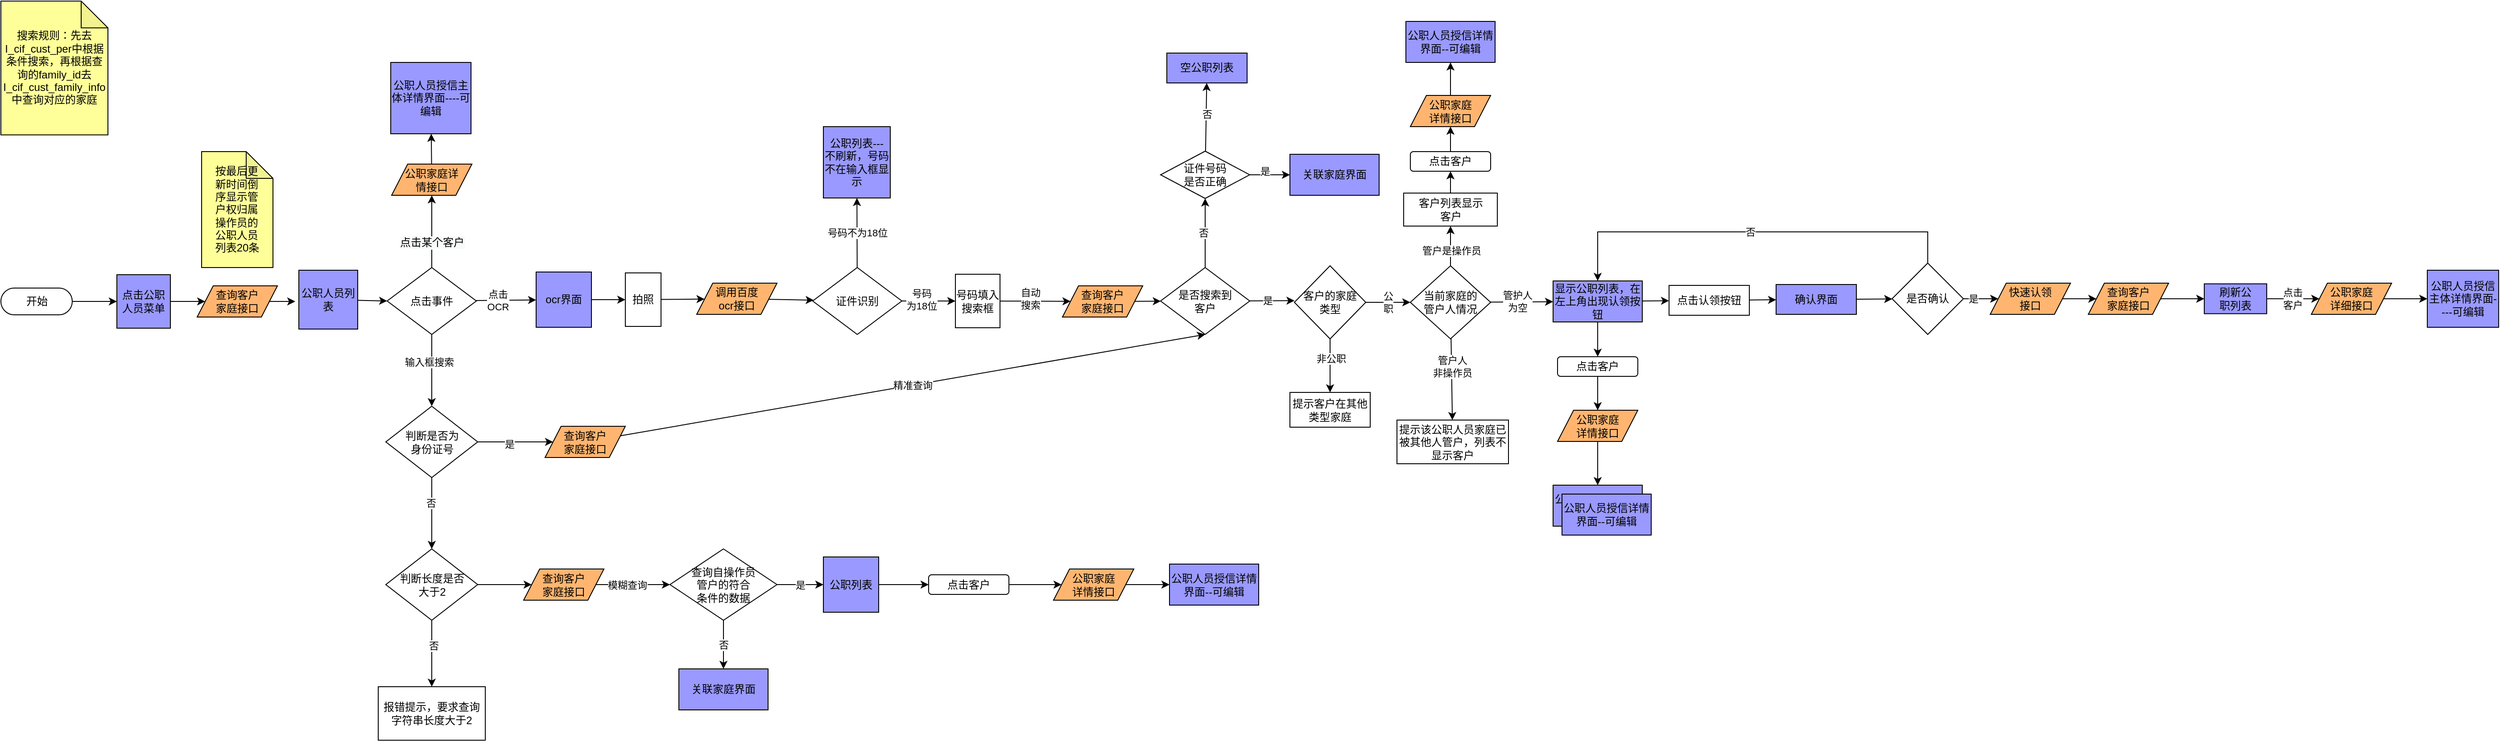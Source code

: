 <mxfile version="13.5.1" type="device"><diagram id="2UwWNchZj8bU8w-HAQsc" name="第 1 页"><mxGraphModel dx="1422" dy="840" grid="1" gridSize="10" guides="1" tooltips="1" connect="1" arrows="1" fold="1" page="1" pageScale="1" pageWidth="2920" pageHeight="1200" math="0" shadow="0"><root><mxCell id="0"/><mxCell id="1" parent="0"/><mxCell id="zcAgFGUy5xQjMNJDW5N5-7" style="edgeStyle=none;rounded=0;orthogonalLoop=1;jettySize=auto;html=1;exitX=1;exitY=0.5;exitDx=0;exitDy=0;exitPerimeter=0;entryX=0;entryY=0.5;entryDx=0;entryDy=0;" parent="1" source="zcAgFGUy5xQjMNJDW5N5-3" target="zcAgFGUy5xQjMNJDW5N5-5" edge="1"><mxGeometry relative="1" as="geometry"/></mxCell><mxCell id="zcAgFGUy5xQjMNJDW5N5-3" value="开始" style="html=1;dashed=0;whitespace=wrap;shape=mxgraph.dfd.start" parent="1" vertex="1"><mxGeometry x="40" y="333" width="80" height="30" as="geometry"/></mxCell><mxCell id="zcAgFGUy5xQjMNJDW5N5-9" style="edgeStyle=none;rounded=0;orthogonalLoop=1;jettySize=auto;html=1;exitX=1;exitY=0.5;exitDx=0;exitDy=0;entryX=0;entryY=0.5;entryDx=0;entryDy=0;" parent="1" source="zcAgFGUy5xQjMNJDW5N5-5" target="zcAgFGUy5xQjMNJDW5N5-8" edge="1"><mxGeometry relative="1" as="geometry"/></mxCell><mxCell id="zcAgFGUy5xQjMNJDW5N5-5" value="点击公职人员菜单" style="rounded=0;whiteSpace=wrap;html=1;fillColor=#9999FF;" parent="1" vertex="1"><mxGeometry x="170" y="318" width="60" height="60" as="geometry"/></mxCell><mxCell id="zcAgFGUy5xQjMNJDW5N5-11" style="edgeStyle=none;rounded=0;orthogonalLoop=1;jettySize=auto;html=1;exitX=1;exitY=0.5;exitDx=0;exitDy=0;" parent="1" source="zcAgFGUy5xQjMNJDW5N5-8" edge="1"><mxGeometry relative="1" as="geometry"><mxPoint x="370" y="348" as="targetPoint"/></mxGeometry></mxCell><mxCell id="zcAgFGUy5xQjMNJDW5N5-8" value="查询客户&lt;br&gt;家庭接口" style="shape=parallelogram;perimeter=parallelogramPerimeter;whiteSpace=wrap;html=1;fillColor=#FFB570;" parent="1" vertex="1"><mxGeometry x="260" y="330.5" width="90" height="35" as="geometry"/></mxCell><mxCell id="zcAgFGUy5xQjMNJDW5N5-15" style="edgeStyle=none;rounded=0;orthogonalLoop=1;jettySize=auto;html=1;entryX=0;entryY=0.5;entryDx=0;entryDy=0;" parent="1" source="zcAgFGUy5xQjMNJDW5N5-10" target="zcAgFGUy5xQjMNJDW5N5-12" edge="1"><mxGeometry relative="1" as="geometry"/></mxCell><mxCell id="zcAgFGUy5xQjMNJDW5N5-10" value="公职人员列表" style="whiteSpace=wrap;html=1;aspect=fixed;fillColor=#9999FF;" parent="1" vertex="1"><mxGeometry x="374" y="313" width="66" height="66" as="geometry"/></mxCell><mxCell id="zcAgFGUy5xQjMNJDW5N5-27" value="" style="edgeStyle=none;rounded=0;orthogonalLoop=1;jettySize=auto;html=1;" parent="1" source="zcAgFGUy5xQjMNJDW5N5-12" target="zcAgFGUy5xQjMNJDW5N5-26" edge="1"><mxGeometry relative="1" as="geometry"/></mxCell><mxCell id="zcAgFGUy5xQjMNJDW5N5-28" value="&lt;span style=&quot;font-size: 12px ; background-color: rgb(248 , 249 , 250)&quot;&gt;点击某个客户&lt;/span&gt;" style="edgeLabel;html=1;align=center;verticalAlign=middle;resizable=0;points=[];" parent="zcAgFGUy5xQjMNJDW5N5-27" vertex="1" connectable="0"><mxGeometry x="-0.312" relative="1" as="geometry"><mxPoint as="offset"/></mxGeometry></mxCell><mxCell id="zcAgFGUy5xQjMNJDW5N5-32" value="" style="edgeStyle=none;rounded=0;orthogonalLoop=1;jettySize=auto;html=1;" parent="1" source="zcAgFGUy5xQjMNJDW5N5-12" target="zcAgFGUy5xQjMNJDW5N5-31" edge="1"><mxGeometry relative="1" as="geometry"/></mxCell><mxCell id="zcAgFGUy5xQjMNJDW5N5-33" value="点击&lt;br&gt;OCR" style="edgeLabel;html=1;align=center;verticalAlign=middle;resizable=0;points=[];" parent="zcAgFGUy5xQjMNJDW5N5-32" vertex="1" connectable="0"><mxGeometry x="-0.271" relative="1" as="geometry"><mxPoint as="offset"/></mxGeometry></mxCell><mxCell id="4FM89wyImugkXl_mSRrf-85" value="" style="edgeStyle=orthogonalEdgeStyle;rounded=0;orthogonalLoop=1;jettySize=auto;html=1;" parent="1" source="zcAgFGUy5xQjMNJDW5N5-12" target="4FM89wyImugkXl_mSRrf-84" edge="1"><mxGeometry relative="1" as="geometry"/></mxCell><mxCell id="4FM89wyImugkXl_mSRrf-92" value="输入框搜索" style="edgeLabel;html=1;align=center;verticalAlign=middle;resizable=0;points=[];" parent="4FM89wyImugkXl_mSRrf-85" vertex="1" connectable="0"><mxGeometry x="-0.23" y="-3" relative="1" as="geometry"><mxPoint as="offset"/></mxGeometry></mxCell><mxCell id="zcAgFGUy5xQjMNJDW5N5-12" value="点击事件" style="rhombus;whiteSpace=wrap;html=1;fillColor=#FFFFFF;" parent="1" vertex="1"><mxGeometry x="473" y="310" width="100" height="75" as="geometry"/></mxCell><mxCell id="zcAgFGUy5xQjMNJDW5N5-23" value="搜索规则：先去I_cif_cust_per中根据条件搜索，再根据查询的family_id去I_cif_cust_family_info中查询对应的家庭" style="shape=note;whiteSpace=wrap;html=1;backgroundOutline=1;darkOpacity=0.05;fillColor=#FFFF99;" parent="1" vertex="1"><mxGeometry x="40" y="11.25" width="120" height="150" as="geometry"/></mxCell><mxCell id="zcAgFGUy5xQjMNJDW5N5-24" value="&lt;div style=&quot;text-align: justify&quot;&gt;&lt;span&gt;按最后更&lt;/span&gt;&lt;/div&gt;&lt;div style=&quot;text-align: justify&quot;&gt;&lt;span&gt;新时间倒&lt;/span&gt;&lt;/div&gt;&lt;div style=&quot;text-align: justify&quot;&gt;&lt;span&gt;序显示管&lt;/span&gt;&lt;/div&gt;&lt;div style=&quot;text-align: justify&quot;&gt;&lt;span&gt;户权归属&lt;/span&gt;&lt;/div&gt;&lt;div style=&quot;text-align: justify&quot;&gt;&lt;span&gt;操作员的&lt;/span&gt;&lt;/div&gt;&lt;div style=&quot;text-align: justify&quot;&gt;&lt;span&gt;公职人员&lt;/span&gt;&lt;/div&gt;&lt;div style=&quot;text-align: justify&quot;&gt;&lt;span&gt;列表20条&lt;/span&gt;&lt;/div&gt;" style="shape=note;whiteSpace=wrap;html=1;backgroundOutline=1;darkOpacity=0.05;fillColor=#FFFF99;align=center;" parent="1" vertex="1"><mxGeometry x="265" y="180" width="80" height="130" as="geometry"/></mxCell><mxCell id="zcAgFGUy5xQjMNJDW5N5-30" value="" style="edgeStyle=none;rounded=0;orthogonalLoop=1;jettySize=auto;html=1;" parent="1" source="zcAgFGUy5xQjMNJDW5N5-26" target="zcAgFGUy5xQjMNJDW5N5-29" edge="1"><mxGeometry relative="1" as="geometry"/></mxCell><mxCell id="zcAgFGUy5xQjMNJDW5N5-26" value="公职家庭详&lt;br&gt;情接口" style="shape=parallelogram;perimeter=parallelogramPerimeter;whiteSpace=wrap;html=1;fillColor=#FFB570;" parent="1" vertex="1"><mxGeometry x="478" y="194" width="90" height="35" as="geometry"/></mxCell><mxCell id="zcAgFGUy5xQjMNJDW5N5-29" value="公职人员授信主体详情界面----可编辑" style="rounded=0;whiteSpace=wrap;html=1;fillColor=#9999FF;" parent="1" vertex="1"><mxGeometry x="477" y="80" width="90" height="80" as="geometry"/></mxCell><mxCell id="zcAgFGUy5xQjMNJDW5N5-36" value="" style="edgeStyle=none;rounded=0;orthogonalLoop=1;jettySize=auto;html=1;" parent="1" source="zcAgFGUy5xQjMNJDW5N5-31" target="zcAgFGUy5xQjMNJDW5N5-35" edge="1"><mxGeometry relative="1" as="geometry"/></mxCell><mxCell id="zcAgFGUy5xQjMNJDW5N5-31" value="ocr界面" style="whiteSpace=wrap;html=1;aspect=fixed;fillColor=#9999FF;" parent="1" vertex="1"><mxGeometry x="640" y="315" width="62" height="62" as="geometry"/></mxCell><mxCell id="4FM89wyImugkXl_mSRrf-1" value="" style="edgeStyle=none;rounded=0;orthogonalLoop=1;jettySize=auto;html=1;" parent="1" source="zcAgFGUy5xQjMNJDW5N5-35" target="zcAgFGUy5xQjMNJDW5N5-37" edge="1"><mxGeometry relative="1" as="geometry"/></mxCell><mxCell id="zcAgFGUy5xQjMNJDW5N5-35" value="拍照" style="rounded=0;whiteSpace=wrap;html=1;fillColor=#FFFFFF;" parent="1" vertex="1"><mxGeometry x="740" y="316" width="40" height="60" as="geometry"/></mxCell><mxCell id="4FM89wyImugkXl_mSRrf-4" value="" style="edgeStyle=none;rounded=0;orthogonalLoop=1;jettySize=auto;html=1;" parent="1" source="zcAgFGUy5xQjMNJDW5N5-37" target="4FM89wyImugkXl_mSRrf-2" edge="1"><mxGeometry relative="1" as="geometry"/></mxCell><mxCell id="zcAgFGUy5xQjMNJDW5N5-37" value="调用百度&lt;br&gt;ocr接口" style="shape=parallelogram;perimeter=parallelogramPerimeter;whiteSpace=wrap;html=1;fillColor=#FFB570;" parent="1" vertex="1"><mxGeometry x="820" y="327.5" width="90" height="35" as="geometry"/></mxCell><mxCell id="4FM89wyImugkXl_mSRrf-5" value="" style="edgeStyle=none;rounded=0;orthogonalLoop=1;jettySize=auto;html=1;" parent="1" source="4FM89wyImugkXl_mSRrf-2" target="4FM89wyImugkXl_mSRrf-3" edge="1"><mxGeometry relative="1" as="geometry"/></mxCell><mxCell id="4FM89wyImugkXl_mSRrf-6" value="号码&lt;br&gt;为18位" style="edgeLabel;html=1;align=center;verticalAlign=middle;resizable=0;points=[];" parent="4FM89wyImugkXl_mSRrf-5" vertex="1" connectable="0"><mxGeometry x="-0.263" y="2" relative="1" as="geometry"><mxPoint as="offset"/></mxGeometry></mxCell><mxCell id="4FM89wyImugkXl_mSRrf-12" value="号码不为18位" style="edgeStyle=none;rounded=0;orthogonalLoop=1;jettySize=auto;html=1;" parent="1" source="4FM89wyImugkXl_mSRrf-2" target="4FM89wyImugkXl_mSRrf-10" edge="1"><mxGeometry relative="1" as="geometry"/></mxCell><mxCell id="4FM89wyImugkXl_mSRrf-2" value="证件识别" style="rhombus;whiteSpace=wrap;html=1;fillColor=#FFFFFF;" parent="1" vertex="1"><mxGeometry x="950" y="310" width="100" height="75" as="geometry"/></mxCell><mxCell id="4FM89wyImugkXl_mSRrf-8" value="" style="edgeStyle=none;rounded=0;orthogonalLoop=1;jettySize=auto;html=1;" parent="1" source="4FM89wyImugkXl_mSRrf-3" target="4FM89wyImugkXl_mSRrf-7" edge="1"><mxGeometry relative="1" as="geometry"/></mxCell><mxCell id="4FM89wyImugkXl_mSRrf-9" value="自动&lt;br&gt;搜索" style="edgeLabel;html=1;align=center;verticalAlign=middle;resizable=0;points=[];" parent="4FM89wyImugkXl_mSRrf-8" vertex="1" connectable="0"><mxGeometry x="-0.148" y="3" relative="1" as="geometry"><mxPoint as="offset"/></mxGeometry></mxCell><mxCell id="4FM89wyImugkXl_mSRrf-3" value="号码填入搜索框" style="rounded=0;whiteSpace=wrap;html=1;fillColor=#FFFFFF;" parent="1" vertex="1"><mxGeometry x="1110" y="317.5" width="50" height="60" as="geometry"/></mxCell><mxCell id="4FM89wyImugkXl_mSRrf-14" value="" style="edgeStyle=none;rounded=0;orthogonalLoop=1;jettySize=auto;html=1;" parent="1" source="4FM89wyImugkXl_mSRrf-7" target="4FM89wyImugkXl_mSRrf-13" edge="1"><mxGeometry relative="1" as="geometry"/></mxCell><mxCell id="4FM89wyImugkXl_mSRrf-7" value="查询客户&lt;br&gt;家庭接口" style="shape=parallelogram;perimeter=parallelogramPerimeter;whiteSpace=wrap;html=1;fillColor=#FFB570;" parent="1" vertex="1"><mxGeometry x="1230" y="330.5" width="90" height="35" as="geometry"/></mxCell><mxCell id="4FM89wyImugkXl_mSRrf-10" value="公职列表---&lt;br&gt;不刷新，号码不在输入框显示" style="rounded=0;whiteSpace=wrap;html=1;fillColor=#9999FF;" parent="1" vertex="1"><mxGeometry x="962" y="152" width="75" height="80" as="geometry"/></mxCell><mxCell id="4FM89wyImugkXl_mSRrf-18" value="" style="edgeStyle=none;rounded=0;orthogonalLoop=1;jettySize=auto;html=1;" parent="1" source="4FM89wyImugkXl_mSRrf-13" target="4FM89wyImugkXl_mSRrf-17" edge="1"><mxGeometry relative="1" as="geometry"/></mxCell><mxCell id="4FM89wyImugkXl_mSRrf-19" value="否" style="edgeLabel;html=1;align=center;verticalAlign=middle;resizable=0;points=[];" parent="4FM89wyImugkXl_mSRrf-18" vertex="1" connectable="0"><mxGeometry x="0.045" y="2" relative="1" as="geometry"><mxPoint y="1" as="offset"/></mxGeometry></mxCell><mxCell id="4FM89wyImugkXl_mSRrf-24" value="" style="edgeStyle=none;rounded=0;orthogonalLoop=1;jettySize=auto;html=1;" parent="1" source="4FM89wyImugkXl_mSRrf-13" edge="1"><mxGeometry relative="1" as="geometry"><mxPoint x="1490.142" y="347.142" as="targetPoint"/></mxGeometry></mxCell><mxCell id="4FM89wyImugkXl_mSRrf-25" value="是" style="edgeLabel;html=1;align=center;verticalAlign=middle;resizable=0;points=[];" parent="4FM89wyImugkXl_mSRrf-24" vertex="1" connectable="0"><mxGeometry x="-0.2" y="1" relative="1" as="geometry"><mxPoint as="offset"/></mxGeometry></mxCell><mxCell id="4FM89wyImugkXl_mSRrf-13" value="是否搜索到&lt;br&gt;客户" style="rhombus;whiteSpace=wrap;html=1;fillColor=#FFFFFF;" parent="1" vertex="1"><mxGeometry x="1340" y="310" width="100" height="75" as="geometry"/></mxCell><mxCell id="4FM89wyImugkXl_mSRrf-21" value="" style="edgeStyle=none;rounded=0;orthogonalLoop=1;jettySize=auto;html=1;" parent="1" source="4FM89wyImugkXl_mSRrf-17" target="4FM89wyImugkXl_mSRrf-20" edge="1"><mxGeometry relative="1" as="geometry"/></mxCell><mxCell id="4FM89wyImugkXl_mSRrf-22" value="否" style="edgeLabel;html=1;align=center;verticalAlign=middle;resizable=0;points=[];" parent="4FM89wyImugkXl_mSRrf-21" vertex="1" connectable="0"><mxGeometry x="0.101" y="-1" relative="1" as="geometry"><mxPoint as="offset"/></mxGeometry></mxCell><mxCell id="4FM89wyImugkXl_mSRrf-27" value="" style="edgeStyle=none;rounded=0;orthogonalLoop=1;jettySize=auto;html=1;" parent="1" source="4FM89wyImugkXl_mSRrf-17" target="4FM89wyImugkXl_mSRrf-26" edge="1"><mxGeometry relative="1" as="geometry"/></mxCell><mxCell id="4FM89wyImugkXl_mSRrf-28" value="是" style="edgeLabel;html=1;align=center;verticalAlign=middle;resizable=0;points=[];" parent="4FM89wyImugkXl_mSRrf-27" vertex="1" connectable="0"><mxGeometry x="-0.257" y="4" relative="1" as="geometry"><mxPoint as="offset"/></mxGeometry></mxCell><mxCell id="4FM89wyImugkXl_mSRrf-17" value="证件号码&lt;br&gt;是否正确" style="rhombus;whiteSpace=wrap;html=1;fillColor=#FFFFFF;" parent="1" vertex="1"><mxGeometry x="1340" y="179.5" width="100" height="53" as="geometry"/></mxCell><mxCell id="4FM89wyImugkXl_mSRrf-20" value="空公职列表" style="whiteSpace=wrap;html=1;fillColor=#9999FF;" parent="1" vertex="1"><mxGeometry x="1347" y="69.5" width="90" height="33.5" as="geometry"/></mxCell><mxCell id="4FM89wyImugkXl_mSRrf-30" value="" style="edgeStyle=none;rounded=0;orthogonalLoop=1;jettySize=auto;html=1;" parent="1" source="4FM89wyImugkXl_mSRrf-23" target="4FM89wyImugkXl_mSRrf-29" edge="1"><mxGeometry relative="1" as="geometry"/></mxCell><mxCell id="4FM89wyImugkXl_mSRrf-31" value="非公职" style="edgeLabel;html=1;align=center;verticalAlign=middle;resizable=0;points=[];" parent="4FM89wyImugkXl_mSRrf-30" vertex="1" connectable="0"><mxGeometry x="-0.275" y="1" relative="1" as="geometry"><mxPoint as="offset"/></mxGeometry></mxCell><mxCell id="4FM89wyImugkXl_mSRrf-33" value="公&lt;br&gt;职" style="edgeStyle=none;rounded=0;orthogonalLoop=1;jettySize=auto;html=1;" parent="1" source="4FM89wyImugkXl_mSRrf-23" target="4FM89wyImugkXl_mSRrf-32" edge="1"><mxGeometry relative="1" as="geometry"/></mxCell><mxCell id="4FM89wyImugkXl_mSRrf-23" value="客户的家庭&lt;br&gt;类型" style="rhombus;whiteSpace=wrap;html=1;fillColor=#FFFFFF;" parent="1" vertex="1"><mxGeometry x="1490" y="308" width="80" height="82" as="geometry"/></mxCell><mxCell id="4FM89wyImugkXl_mSRrf-26" value="关联家庭界面" style="whiteSpace=wrap;html=1;fillColor=#9999FF;" parent="1" vertex="1"><mxGeometry x="1485" y="183" width="100" height="46" as="geometry"/></mxCell><mxCell id="4FM89wyImugkXl_mSRrf-29" value="提示客户在其他类型家庭" style="whiteSpace=wrap;html=1;fillColor=#FFFFFF;" parent="1" vertex="1"><mxGeometry x="1485" y="450" width="90" height="39" as="geometry"/></mxCell><mxCell id="4FM89wyImugkXl_mSRrf-35" value="" style="edgeStyle=none;rounded=0;orthogonalLoop=1;jettySize=auto;html=1;" parent="1" source="4FM89wyImugkXl_mSRrf-32" target="4FM89wyImugkXl_mSRrf-34" edge="1"><mxGeometry relative="1" as="geometry"/></mxCell><mxCell id="4FM89wyImugkXl_mSRrf-36" value="管户人&lt;br&gt;非操作员" style="edgeLabel;html=1;align=center;verticalAlign=middle;resizable=0;points=[];" parent="4FM89wyImugkXl_mSRrf-35" vertex="1" connectable="0"><mxGeometry x="-0.31" y="1" relative="1" as="geometry"><mxPoint as="offset"/></mxGeometry></mxCell><mxCell id="4FM89wyImugkXl_mSRrf-38" value="" style="edgeStyle=none;rounded=0;orthogonalLoop=1;jettySize=auto;html=1;" parent="1" source="4FM89wyImugkXl_mSRrf-32" target="4FM89wyImugkXl_mSRrf-37" edge="1"><mxGeometry relative="1" as="geometry"/></mxCell><mxCell id="4FM89wyImugkXl_mSRrf-49" value="管户是操作员" style="edgeLabel;html=1;align=center;verticalAlign=middle;resizable=0;points=[];" parent="4FM89wyImugkXl_mSRrf-38" vertex="1" connectable="0"><mxGeometry x="-0.209" y="-1" relative="1" as="geometry"><mxPoint as="offset"/></mxGeometry></mxCell><mxCell id="4FM89wyImugkXl_mSRrf-51" value="" style="edgeStyle=none;rounded=0;orthogonalLoop=1;jettySize=auto;html=1;" parent="1" source="4FM89wyImugkXl_mSRrf-32" target="4FM89wyImugkXl_mSRrf-50" edge="1"><mxGeometry relative="1" as="geometry"/></mxCell><mxCell id="4FM89wyImugkXl_mSRrf-52" value="管护人&lt;br&gt;为空" style="edgeLabel;html=1;align=center;verticalAlign=middle;resizable=0;points=[];" parent="4FM89wyImugkXl_mSRrf-51" vertex="1" connectable="0"><mxGeometry x="-0.3" y="2" relative="1" as="geometry"><mxPoint x="5.31" y="0.92" as="offset"/></mxGeometry></mxCell><mxCell id="4FM89wyImugkXl_mSRrf-32" value="当前家庭的&lt;br&gt;管户人情况" style="rhombus;whiteSpace=wrap;html=1;fillColor=#FFFFFF;" parent="1" vertex="1"><mxGeometry x="1620" y="308" width="90" height="82" as="geometry"/></mxCell><mxCell id="4FM89wyImugkXl_mSRrf-34" value="提示该公职人员家庭已被其他人管户，列表不显示客户" style="whiteSpace=wrap;html=1;fillColor=#FFFFFF;" parent="1" vertex="1"><mxGeometry x="1605" y="481" width="125" height="49" as="geometry"/></mxCell><mxCell id="4FM89wyImugkXl_mSRrf-40" value="" style="edgeStyle=none;rounded=0;orthogonalLoop=1;jettySize=auto;html=1;" parent="1" source="4FM89wyImugkXl_mSRrf-37" target="4FM89wyImugkXl_mSRrf-39" edge="1"><mxGeometry relative="1" as="geometry"/></mxCell><mxCell id="4FM89wyImugkXl_mSRrf-37" value="客户列表显示&lt;br&gt;客户" style="whiteSpace=wrap;html=1;fillColor=#FFFFFF;" parent="1" vertex="1"><mxGeometry x="1612.5" y="226.5" width="105" height="37" as="geometry"/></mxCell><mxCell id="4FM89wyImugkXl_mSRrf-45" value="" style="edgeStyle=none;rounded=0;orthogonalLoop=1;jettySize=auto;html=1;" parent="1" source="4FM89wyImugkXl_mSRrf-39" target="4FM89wyImugkXl_mSRrf-43" edge="1"><mxGeometry relative="1" as="geometry"/></mxCell><mxCell id="4FM89wyImugkXl_mSRrf-39" value="点击客户" style="rounded=1;whiteSpace=wrap;html=1;fillColor=#FFFFFF;" parent="1" vertex="1"><mxGeometry x="1620" y="180" width="90" height="22" as="geometry"/></mxCell><mxCell id="4FM89wyImugkXl_mSRrf-48" value="" style="edgeStyle=none;rounded=0;orthogonalLoop=1;jettySize=auto;html=1;" parent="1" source="4FM89wyImugkXl_mSRrf-43" target="4FM89wyImugkXl_mSRrf-47" edge="1"><mxGeometry relative="1" as="geometry"/></mxCell><mxCell id="4FM89wyImugkXl_mSRrf-43" value="公职家庭&lt;br&gt;详情接口" style="shape=parallelogram;perimeter=parallelogramPerimeter;whiteSpace=wrap;html=1;fillColor=#FFB570;" parent="1" vertex="1"><mxGeometry x="1620" y="117" width="90" height="35" as="geometry"/></mxCell><mxCell id="4FM89wyImugkXl_mSRrf-47" value="公职人员授信详情界面--可编辑" style="whiteSpace=wrap;html=1;fillColor=#9999FF;" parent="1" vertex="1"><mxGeometry x="1615" y="34" width="100" height="46" as="geometry"/></mxCell><mxCell id="4FM89wyImugkXl_mSRrf-57" value="" style="edgeStyle=none;rounded=0;orthogonalLoop=1;jettySize=auto;html=1;" parent="1" source="4FM89wyImugkXl_mSRrf-50" target="4FM89wyImugkXl_mSRrf-53" edge="1"><mxGeometry relative="1" as="geometry"/></mxCell><mxCell id="4FM89wyImugkXl_mSRrf-82" value="" style="edgeStyle=orthogonalEdgeStyle;rounded=0;orthogonalLoop=1;jettySize=auto;html=1;entryX=0.5;entryY=0;entryDx=0;entryDy=0;" parent="1" source="4FM89wyImugkXl_mSRrf-50" target="4FM89wyImugkXl_mSRrf-71" edge="1"><mxGeometry relative="1" as="geometry"/></mxCell><mxCell id="4FM89wyImugkXl_mSRrf-50" value="显示公职列表，在左上角出现认领按钮" style="whiteSpace=wrap;html=1;fillColor=#9999FF;" parent="1" vertex="1"><mxGeometry x="1780" y="325" width="100" height="46" as="geometry"/></mxCell><mxCell id="4FM89wyImugkXl_mSRrf-58" value="" style="edgeStyle=none;rounded=0;orthogonalLoop=1;jettySize=auto;html=1;" parent="1" source="4FM89wyImugkXl_mSRrf-53" target="4FM89wyImugkXl_mSRrf-54" edge="1"><mxGeometry relative="1" as="geometry"/></mxCell><mxCell id="4FM89wyImugkXl_mSRrf-53" value="点击认领按钮" style="whiteSpace=wrap;html=1;fillColor=#FFFFFF;" parent="1" vertex="1"><mxGeometry x="1910" y="330" width="90" height="33.5" as="geometry"/></mxCell><mxCell id="4FM89wyImugkXl_mSRrf-56" value="" style="edgeStyle=none;rounded=0;orthogonalLoop=1;jettySize=auto;html=1;" parent="1" source="4FM89wyImugkXl_mSRrf-54" target="4FM89wyImugkXl_mSRrf-55" edge="1"><mxGeometry relative="1" as="geometry"/></mxCell><mxCell id="4FM89wyImugkXl_mSRrf-54" value="确认界面" style="whiteSpace=wrap;html=1;fillColor=#9999FF;" parent="1" vertex="1"><mxGeometry x="2030" y="329" width="90" height="33.5" as="geometry"/></mxCell><mxCell id="4FM89wyImugkXl_mSRrf-59" style="edgeStyle=orthogonalEdgeStyle;rounded=0;orthogonalLoop=1;jettySize=auto;html=1;entryX=0.5;entryY=0;entryDx=0;entryDy=0;" parent="1" source="4FM89wyImugkXl_mSRrf-55" target="4FM89wyImugkXl_mSRrf-50" edge="1"><mxGeometry relative="1" as="geometry"><Array as="points"><mxPoint x="2200" y="270"/><mxPoint x="1830" y="270"/></Array></mxGeometry></mxCell><mxCell id="4FM89wyImugkXl_mSRrf-60" value="否" style="edgeLabel;html=1;align=center;verticalAlign=middle;resizable=0;points=[];" parent="4FM89wyImugkXl_mSRrf-59" vertex="1" connectable="0"><mxGeometry x="0.017" relative="1" as="geometry"><mxPoint as="offset"/></mxGeometry></mxCell><mxCell id="4FM89wyImugkXl_mSRrf-64" value="是" style="edgeStyle=orthogonalEdgeStyle;rounded=0;orthogonalLoop=1;jettySize=auto;html=1;" parent="1" source="4FM89wyImugkXl_mSRrf-55" target="4FM89wyImugkXl_mSRrf-61" edge="1"><mxGeometry relative="1" as="geometry"/></mxCell><mxCell id="4FM89wyImugkXl_mSRrf-55" value="是否确认" style="rhombus;whiteSpace=wrap;html=1;fillColor=#FFFFFF;" parent="1" vertex="1"><mxGeometry x="2160" y="305" width="80" height="80" as="geometry"/></mxCell><mxCell id="4FM89wyImugkXl_mSRrf-63" value="" style="edgeStyle=orthogonalEdgeStyle;rounded=0;orthogonalLoop=1;jettySize=auto;html=1;" parent="1" source="4FM89wyImugkXl_mSRrf-61" target="4FM89wyImugkXl_mSRrf-62" edge="1"><mxGeometry relative="1" as="geometry"/></mxCell><mxCell id="4FM89wyImugkXl_mSRrf-61" value="快速认领&lt;br&gt;接口" style="shape=parallelogram;perimeter=parallelogramPerimeter;whiteSpace=wrap;html=1;fillColor=#FFB570;" parent="1" vertex="1"><mxGeometry x="2270" y="327.5" width="90" height="35" as="geometry"/></mxCell><mxCell id="4FM89wyImugkXl_mSRrf-66" value="" style="edgeStyle=orthogonalEdgeStyle;rounded=0;orthogonalLoop=1;jettySize=auto;html=1;" parent="1" source="4FM89wyImugkXl_mSRrf-62" target="4FM89wyImugkXl_mSRrf-65" edge="1"><mxGeometry relative="1" as="geometry"/></mxCell><mxCell id="4FM89wyImugkXl_mSRrf-62" value="查询客户&lt;br&gt;家庭接口" style="shape=parallelogram;perimeter=parallelogramPerimeter;whiteSpace=wrap;html=1;fillColor=#FFB570;" parent="1" vertex="1"><mxGeometry x="2380" y="327.5" width="90" height="35" as="geometry"/></mxCell><mxCell id="4FM89wyImugkXl_mSRrf-70" value="点击&lt;br&gt;客户" style="edgeStyle=orthogonalEdgeStyle;rounded=0;orthogonalLoop=1;jettySize=auto;html=1;" parent="1" source="4FM89wyImugkXl_mSRrf-65" target="4FM89wyImugkXl_mSRrf-67" edge="1"><mxGeometry relative="1" as="geometry"/></mxCell><mxCell id="4FM89wyImugkXl_mSRrf-65" value="刷新公&lt;br&gt;职列表" style="whiteSpace=wrap;html=1;fillColor=#9999FF;" parent="1" vertex="1"><mxGeometry x="2510" y="328.25" width="70" height="33.5" as="geometry"/></mxCell><mxCell id="4FM89wyImugkXl_mSRrf-69" value="" style="edgeStyle=orthogonalEdgeStyle;rounded=0;orthogonalLoop=1;jettySize=auto;html=1;" parent="1" source="4FM89wyImugkXl_mSRrf-67" target="4FM89wyImugkXl_mSRrf-68" edge="1"><mxGeometry relative="1" as="geometry"/></mxCell><mxCell id="4FM89wyImugkXl_mSRrf-67" value="公职家庭&lt;br&gt;详细接口" style="shape=parallelogram;perimeter=parallelogramPerimeter;whiteSpace=wrap;html=1;fillColor=#FFB570;" parent="1" vertex="1"><mxGeometry x="2630" y="327.5" width="90" height="35" as="geometry"/></mxCell><mxCell id="4FM89wyImugkXl_mSRrf-68" value="公职人员授信主体详情界面----可编辑" style="whiteSpace=wrap;html=1;fillColor=#9999FF;" parent="1" vertex="1"><mxGeometry x="2760" y="313" width="80" height="64" as="geometry"/></mxCell><mxCell id="4FM89wyImugkXl_mSRrf-83" value="" style="edgeStyle=orthogonalEdgeStyle;rounded=0;orthogonalLoop=1;jettySize=auto;html=1;" parent="1" source="4FM89wyImugkXl_mSRrf-71" target="4FM89wyImugkXl_mSRrf-72" edge="1"><mxGeometry relative="1" as="geometry"/></mxCell><mxCell id="4FM89wyImugkXl_mSRrf-71" value="点击客户" style="rounded=1;whiteSpace=wrap;html=1;fillColor=#FFFFFF;" parent="1" vertex="1"><mxGeometry x="1785" y="410" width="90" height="22" as="geometry"/></mxCell><mxCell id="4FM89wyImugkXl_mSRrf-78" value="" style="edgeStyle=orthogonalEdgeStyle;rounded=0;orthogonalLoop=1;jettySize=auto;html=1;" parent="1" source="4FM89wyImugkXl_mSRrf-72" target="4FM89wyImugkXl_mSRrf-73" edge="1"><mxGeometry relative="1" as="geometry"/></mxCell><mxCell id="4FM89wyImugkXl_mSRrf-72" value="公职家庭&lt;br&gt;详情接口" style="shape=parallelogram;perimeter=parallelogramPerimeter;whiteSpace=wrap;html=1;fillColor=#FFB570;" parent="1" vertex="1"><mxGeometry x="1785" y="470" width="90" height="35" as="geometry"/></mxCell><mxCell id="4FM89wyImugkXl_mSRrf-73" value="公职人员授信详情界面--可编辑" style="whiteSpace=wrap;html=1;fillColor=#9999FF;" parent="1" vertex="1"><mxGeometry x="1780" y="554" width="100" height="46" as="geometry"/></mxCell><mxCell id="4FM89wyImugkXl_mSRrf-87" value="" style="edgeStyle=orthogonalEdgeStyle;rounded=0;orthogonalLoop=1;jettySize=auto;html=1;" parent="1" source="4FM89wyImugkXl_mSRrf-84" target="4FM89wyImugkXl_mSRrf-86" edge="1"><mxGeometry relative="1" as="geometry"/></mxCell><mxCell id="4FM89wyImugkXl_mSRrf-91" value="否" style="edgeLabel;html=1;align=center;verticalAlign=middle;resizable=0;points=[];" parent="4FM89wyImugkXl_mSRrf-87" vertex="1" connectable="0"><mxGeometry x="-0.287" y="-1" relative="1" as="geometry"><mxPoint as="offset"/></mxGeometry></mxCell><mxCell id="4FM89wyImugkXl_mSRrf-94" value="" style="edgeStyle=orthogonalEdgeStyle;rounded=0;orthogonalLoop=1;jettySize=auto;html=1;" parent="1" source="4FM89wyImugkXl_mSRrf-84" target="4FM89wyImugkXl_mSRrf-93" edge="1"><mxGeometry relative="1" as="geometry"/></mxCell><mxCell id="4FM89wyImugkXl_mSRrf-95" value="是" style="edgeLabel;html=1;align=center;verticalAlign=middle;resizable=0;points=[];" parent="4FM89wyImugkXl_mSRrf-94" vertex="1" connectable="0"><mxGeometry x="-0.168" y="-2" relative="1" as="geometry"><mxPoint as="offset"/></mxGeometry></mxCell><mxCell id="4FM89wyImugkXl_mSRrf-84" value="判断是否为&lt;br&gt;身份证号" style="rhombus;whiteSpace=wrap;html=1;fillColor=#FFFFFF;" parent="1" vertex="1"><mxGeometry x="471.5" y="465.5" width="103" height="80" as="geometry"/></mxCell><mxCell id="4FM89wyImugkXl_mSRrf-89" value="" style="edgeStyle=orthogonalEdgeStyle;rounded=0;orthogonalLoop=1;jettySize=auto;html=1;" parent="1" source="4FM89wyImugkXl_mSRrf-86" target="4FM89wyImugkXl_mSRrf-88" edge="1"><mxGeometry relative="1" as="geometry"/></mxCell><mxCell id="4FM89wyImugkXl_mSRrf-90" value="否" style="edgeLabel;html=1;align=center;verticalAlign=middle;resizable=0;points=[];" parent="4FM89wyImugkXl_mSRrf-89" vertex="1" connectable="0"><mxGeometry x="-0.278" y="2" relative="1" as="geometry"><mxPoint y="1" as="offset"/></mxGeometry></mxCell><mxCell id="4FM89wyImugkXl_mSRrf-110" value="" style="edgeStyle=none;rounded=0;orthogonalLoop=1;jettySize=auto;html=1;" parent="1" source="4FM89wyImugkXl_mSRrf-86" target="4FM89wyImugkXl_mSRrf-98" edge="1"><mxGeometry relative="1" as="geometry"/></mxCell><mxCell id="4FM89wyImugkXl_mSRrf-86" value="判断长度是否&lt;br&gt;大于2" style="rhombus;whiteSpace=wrap;html=1;fillColor=#FFFFFF;" parent="1" vertex="1"><mxGeometry x="471.5" y="625.5" width="103" height="80" as="geometry"/></mxCell><mxCell id="4FM89wyImugkXl_mSRrf-88" value="报错提示，要求查询字符串长度大于2" style="whiteSpace=wrap;html=1;fillColor=#FFFFFF;" parent="1" vertex="1"><mxGeometry x="463" y="780" width="120" height="60" as="geometry"/></mxCell><mxCell id="4FM89wyImugkXl_mSRrf-97" value="精准查询" style="edgeStyle=none;rounded=0;orthogonalLoop=1;jettySize=auto;html=1;entryX=0.5;entryY=1;entryDx=0;entryDy=0;" parent="1" source="4FM89wyImugkXl_mSRrf-93" target="4FM89wyImugkXl_mSRrf-13" edge="1"><mxGeometry relative="1" as="geometry"><mxPoint x="1390" y="390" as="targetPoint"/></mxGeometry></mxCell><mxCell id="4FM89wyImugkXl_mSRrf-93" value="查询客户&lt;br&gt;家庭接口" style="shape=parallelogram;perimeter=parallelogramPerimeter;whiteSpace=wrap;html=1;fillColor=#FFB570;" parent="1" vertex="1"><mxGeometry x="650" y="488" width="90" height="35" as="geometry"/></mxCell><mxCell id="4FM89wyImugkXl_mSRrf-109" value="" style="edgeStyle=none;rounded=0;orthogonalLoop=1;jettySize=auto;html=1;" parent="1" source="4FM89wyImugkXl_mSRrf-98" target="4FM89wyImugkXl_mSRrf-99" edge="1"><mxGeometry relative="1" as="geometry"/></mxCell><mxCell id="4FM89wyImugkXl_mSRrf-114" value="模糊查询" style="edgeLabel;html=1;align=center;verticalAlign=middle;resizable=0;points=[];" parent="4FM89wyImugkXl_mSRrf-109" vertex="1" connectable="0"><mxGeometry x="-0.151" y="1" relative="1" as="geometry"><mxPoint y="1" as="offset"/></mxGeometry></mxCell><mxCell id="4FM89wyImugkXl_mSRrf-98" value="查询客户&lt;br&gt;家庭接口" style="shape=parallelogram;perimeter=parallelogramPerimeter;whiteSpace=wrap;html=1;fillColor=#FFB570;" parent="1" vertex="1"><mxGeometry x="626" y="648" width="90" height="35" as="geometry"/></mxCell><mxCell id="4FM89wyImugkXl_mSRrf-108" value="是" style="edgeStyle=none;rounded=0;orthogonalLoop=1;jettySize=auto;html=1;" parent="1" source="4FM89wyImugkXl_mSRrf-99" target="4FM89wyImugkXl_mSRrf-100" edge="1"><mxGeometry relative="1" as="geometry"/></mxCell><mxCell id="4FM89wyImugkXl_mSRrf-112" value="否" style="edgeStyle=none;rounded=0;orthogonalLoop=1;jettySize=auto;html=1;" parent="1" source="4FM89wyImugkXl_mSRrf-99" target="4FM89wyImugkXl_mSRrf-111" edge="1"><mxGeometry relative="1" as="geometry"/></mxCell><mxCell id="4FM89wyImugkXl_mSRrf-99" value="查询自操作员&lt;br&gt;管户的符合&lt;br&gt;条件的数据" style="rhombus;whiteSpace=wrap;html=1;fillColor=#FFFFFF;" parent="1" vertex="1"><mxGeometry x="790" y="625.5" width="120" height="80" as="geometry"/></mxCell><mxCell id="4FM89wyImugkXl_mSRrf-107" value="" style="edgeStyle=none;rounded=0;orthogonalLoop=1;jettySize=auto;html=1;" parent="1" source="4FM89wyImugkXl_mSRrf-100" target="4FM89wyImugkXl_mSRrf-101" edge="1"><mxGeometry relative="1" as="geometry"/></mxCell><mxCell id="4FM89wyImugkXl_mSRrf-100" value="公职列表" style="whiteSpace=wrap;html=1;aspect=fixed;fillColor=#9999FF;" parent="1" vertex="1"><mxGeometry x="962" y="634.5" width="62" height="62" as="geometry"/></mxCell><mxCell id="4FM89wyImugkXl_mSRrf-106" value="" style="edgeStyle=none;rounded=0;orthogonalLoop=1;jettySize=auto;html=1;" parent="1" source="4FM89wyImugkXl_mSRrf-101" target="4FM89wyImugkXl_mSRrf-102" edge="1"><mxGeometry relative="1" as="geometry"/></mxCell><mxCell id="4FM89wyImugkXl_mSRrf-101" value="点击客户" style="rounded=1;whiteSpace=wrap;html=1;fillColor=#FFFFFF;" parent="1" vertex="1"><mxGeometry x="1080" y="654.5" width="90" height="22" as="geometry"/></mxCell><mxCell id="4FM89wyImugkXl_mSRrf-105" value="" style="edgeStyle=none;rounded=0;orthogonalLoop=1;jettySize=auto;html=1;" parent="1" source="4FM89wyImugkXl_mSRrf-102" target="4FM89wyImugkXl_mSRrf-104" edge="1"><mxGeometry relative="1" as="geometry"/></mxCell><mxCell id="4FM89wyImugkXl_mSRrf-102" value="公职家庭&lt;br&gt;详情接口" style="shape=parallelogram;perimeter=parallelogramPerimeter;whiteSpace=wrap;html=1;fillColor=#FFB570;" parent="1" vertex="1"><mxGeometry x="1220" y="648" width="90" height="35" as="geometry"/></mxCell><mxCell id="4FM89wyImugkXl_mSRrf-103" value="公职人员授信详情界面--可编辑" style="whiteSpace=wrap;html=1;fillColor=#9999FF;" parent="1" vertex="1"><mxGeometry x="1790" y="564" width="100" height="46" as="geometry"/></mxCell><mxCell id="4FM89wyImugkXl_mSRrf-104" value="公职人员授信详情界面--可编辑" style="whiteSpace=wrap;html=1;fillColor=#9999FF;" parent="1" vertex="1"><mxGeometry x="1350" y="642.5" width="100" height="46" as="geometry"/></mxCell><mxCell id="4FM89wyImugkXl_mSRrf-111" value="关联家庭界面" style="whiteSpace=wrap;html=1;fillColor=#9999FF;" parent="1" vertex="1"><mxGeometry x="800" y="760" width="100" height="46" as="geometry"/></mxCell></root></mxGraphModel></diagram></mxfile>